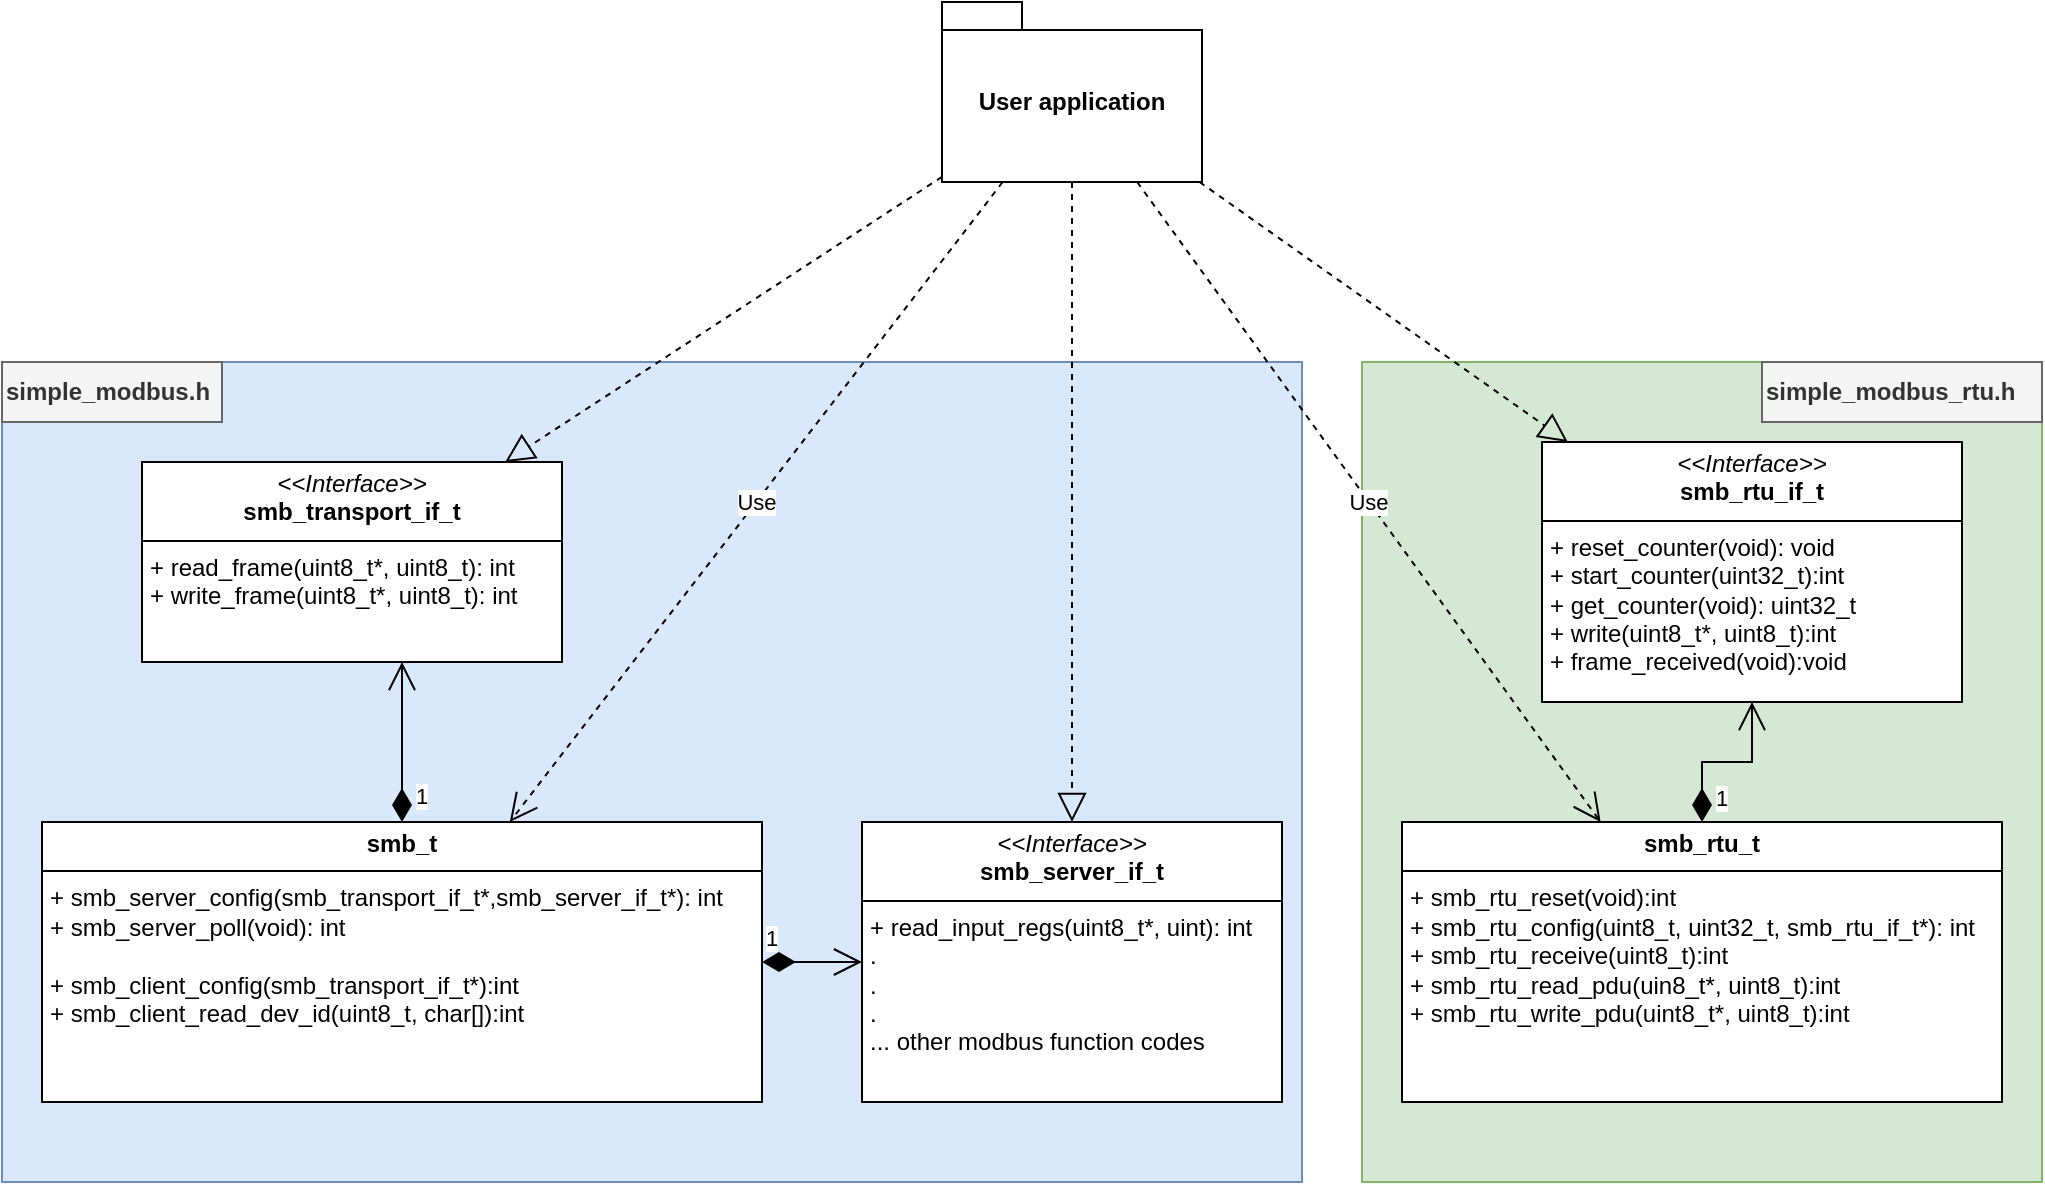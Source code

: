 <mxfile version="24.7.5" pages="2">
  <diagram id="Z8GHMqxU12bfNi5Fk7VF" name="Class Diagram">
    <mxGraphModel dx="1205" dy="1634" grid="1" gridSize="10" guides="1" tooltips="1" connect="1" arrows="1" fold="1" page="1" pageScale="1" pageWidth="1169" pageHeight="827" math="0" shadow="0">
      <root>
        <mxCell id="0" />
        <mxCell id="1" parent="0" />
        <mxCell id="7QBVO-Cr7bagE40dnvUB-24" value="" style="rounded=0;whiteSpace=wrap;html=1;fillColor=#d5e8d4;strokeColor=#82b366;" parent="1" vertex="1">
          <mxGeometry x="700" y="50" width="340" height="410" as="geometry" />
        </mxCell>
        <mxCell id="7QBVO-Cr7bagE40dnvUB-25" value="simple_modbus_rtu.h" style="text;html=1;align=left;verticalAlign=middle;whiteSpace=wrap;rounded=0;fillColor=#f5f5f5;fontColor=#333333;strokeColor=#666666;fontStyle=1" parent="1" vertex="1">
          <mxGeometry x="900" y="50" width="140" height="30" as="geometry" />
        </mxCell>
        <mxCell id="7QBVO-Cr7bagE40dnvUB-22" value="" style="rounded=0;whiteSpace=wrap;html=1;fillColor=#dae8fc;strokeColor=#6c8ebf;" parent="1" vertex="1">
          <mxGeometry x="20" y="50" width="650" height="410" as="geometry" />
        </mxCell>
        <mxCell id="7QBVO-Cr7bagE40dnvUB-1" value="&lt;p style=&quot;margin:0px;margin-top:4px;text-align:center;&quot;&gt;&lt;i&gt;&amp;lt;&amp;lt;Interface&amp;gt;&amp;gt;&lt;/i&gt;&lt;br&gt;&lt;b&gt;smb_transport_if_t&lt;/b&gt;&lt;/p&gt;&lt;hr size=&quot;1&quot; style=&quot;border-style:solid;&quot;&gt;&lt;p style=&quot;margin:0px;margin-left:4px;&quot;&gt;&lt;/p&gt;&lt;p style=&quot;margin:0px;margin-left:4px;&quot;&gt;+ read_frame(uint8_t*, uint8_t): int&lt;br&gt;+ write_frame(uint8_t*, uint8_t): int&lt;/p&gt;" style="verticalAlign=top;align=left;overflow=fill;html=1;whiteSpace=wrap;" parent="1" vertex="1">
          <mxGeometry x="90" y="100" width="210" height="100" as="geometry" />
        </mxCell>
        <mxCell id="7QBVO-Cr7bagE40dnvUB-2" value="&lt;p style=&quot;margin:0px;margin-top:4px;text-align:center;&quot;&gt;&lt;i&gt;&amp;lt;&amp;lt;Interface&amp;gt;&amp;gt;&lt;/i&gt;&lt;br&gt;&lt;b&gt;smb_rtu_if_t&lt;/b&gt;&lt;/p&gt;&lt;hr size=&quot;1&quot; style=&quot;border-style:solid;&quot;&gt;&lt;p style=&quot;margin:0px;margin-left:4px;&quot;&gt;&lt;/p&gt;&lt;p style=&quot;margin:0px;margin-left:4px;&quot;&gt;+ reset_counter(void): void&lt;/p&gt;&lt;p style=&quot;margin:0px;margin-left:4px;&quot;&gt;+ start_counter(uint32_t):int&lt;/p&gt;&lt;p style=&quot;margin:0px;margin-left:4px;&quot;&gt;+ get_counter(void): uint32_t&lt;/p&gt;&lt;p style=&quot;margin:0px;margin-left:4px;&quot;&gt;+ write(uint8_t*, uint8_t):int&lt;/p&gt;&lt;p style=&quot;margin:0px;margin-left:4px;&quot;&gt;+ frame_received(void):void&lt;/p&gt;" style="verticalAlign=top;align=left;overflow=fill;html=1;whiteSpace=wrap;" parent="1" vertex="1">
          <mxGeometry x="790" y="90" width="210" height="130" as="geometry" />
        </mxCell>
        <mxCell id="7QBVO-Cr7bagE40dnvUB-3" value="&lt;p style=&quot;margin:0px;margin-top:4px;text-align:center;&quot;&gt;&lt;i&gt;&amp;lt;&amp;lt;Interface&amp;gt;&amp;gt;&lt;/i&gt;&lt;br&gt;&lt;b&gt;smb_server_if_t&lt;/b&gt;&lt;/p&gt;&lt;hr size=&quot;1&quot; style=&quot;border-style:solid;&quot;&gt;&lt;p style=&quot;margin:0px;margin-left:4px;&quot;&gt;&lt;/p&gt;&lt;p style=&quot;margin:0px;margin-left:4px;&quot;&gt;+ read_input_regs(uint8_t*, uint): int&lt;/p&gt;&lt;p style=&quot;margin:0px;margin-left:4px;&quot;&gt;.&lt;/p&gt;&lt;p style=&quot;margin:0px;margin-left:4px;&quot;&gt;.&lt;/p&gt;&lt;p style=&quot;margin:0px;margin-left:4px;&quot;&gt;.&lt;/p&gt;&lt;p style=&quot;margin:0px;margin-left:4px;&quot;&gt;... other modbus function codes&lt;/p&gt;" style="verticalAlign=top;align=left;overflow=fill;html=1;whiteSpace=wrap;" parent="1" vertex="1">
          <mxGeometry x="450" y="280" width="210" height="140" as="geometry" />
        </mxCell>
        <mxCell id="7QBVO-Cr7bagE40dnvUB-4" value="User application" style="shape=folder;fontStyle=1;spacingTop=10;tabWidth=40;tabHeight=14;tabPosition=left;html=1;whiteSpace=wrap;" parent="1" vertex="1">
          <mxGeometry x="490" y="-130" width="130" height="90" as="geometry" />
        </mxCell>
        <mxCell id="7QBVO-Cr7bagE40dnvUB-5" value="" style="endArrow=block;dashed=1;endFill=0;endSize=12;html=1;rounded=0;" parent="1" source="7QBVO-Cr7bagE40dnvUB-4" target="7QBVO-Cr7bagE40dnvUB-1" edge="1">
          <mxGeometry width="160" relative="1" as="geometry">
            <mxPoint x="310" y="240" as="sourcePoint" />
            <mxPoint x="470" y="240" as="targetPoint" />
          </mxGeometry>
        </mxCell>
        <mxCell id="7QBVO-Cr7bagE40dnvUB-6" value="" style="endArrow=block;dashed=1;endFill=0;endSize=12;html=1;rounded=0;" parent="1" source="7QBVO-Cr7bagE40dnvUB-4" target="7QBVO-Cr7bagE40dnvUB-3" edge="1">
          <mxGeometry width="160" relative="1" as="geometry">
            <mxPoint x="480" y="197" as="sourcePoint" />
            <mxPoint x="273" y="330" as="targetPoint" />
          </mxGeometry>
        </mxCell>
        <mxCell id="7QBVO-Cr7bagE40dnvUB-7" value="" style="endArrow=block;dashed=1;endFill=0;endSize=12;html=1;rounded=0;" parent="1" source="7QBVO-Cr7bagE40dnvUB-4" target="7QBVO-Cr7bagE40dnvUB-2" edge="1">
          <mxGeometry width="160" relative="1" as="geometry">
            <mxPoint x="547" y="200" as="sourcePoint" />
            <mxPoint x="553" y="330" as="targetPoint" />
          </mxGeometry>
        </mxCell>
        <mxCell id="7QBVO-Cr7bagE40dnvUB-8" value="&lt;p style=&quot;margin:0px;margin-top:4px;text-align:center;&quot;&gt;&lt;b&gt;smb_t&lt;/b&gt;&lt;/p&gt;&lt;hr size=&quot;1&quot; style=&quot;border-style:solid;&quot;&gt;&lt;p style=&quot;margin:0px;margin-left:4px;&quot;&gt;&lt;/p&gt;&lt;p style=&quot;margin:0px;margin-left:4px;&quot;&gt;+ smb_server_config(&lt;span style=&quot;background-color: initial;&quot;&gt;smb_transport_if_t*,&lt;/span&gt;&lt;span style=&quot;background-color: initial;&quot;&gt;smb_server_if_t*): int&lt;/span&gt;&lt;/p&gt;&lt;p style=&quot;margin:0px;margin-left:4px;&quot;&gt;+ smb_server_poll(void): int&lt;/p&gt;&lt;p style=&quot;margin:0px;margin-left:4px;&quot;&gt;&lt;br&gt;&lt;/p&gt;&lt;p style=&quot;margin:0px;margin-left:4px;&quot;&gt;+ smb_client_config(smb_transport_if_t*):int&lt;/p&gt;&lt;p style=&quot;margin:0px;margin-left:4px;&quot;&gt;&lt;span style=&quot;background-color: initial;&quot;&gt;+ smb_client_read_dev_id(uint8_t, char[]):int&lt;/span&gt;&lt;/p&gt;" style="verticalAlign=top;align=left;overflow=fill;html=1;whiteSpace=wrap;" parent="1" vertex="1">
          <mxGeometry x="40" y="280" width="360" height="140" as="geometry" />
        </mxCell>
        <mxCell id="7QBVO-Cr7bagE40dnvUB-12" value="1" style="endArrow=open;html=1;endSize=12;startArrow=diamondThin;startSize=14;startFill=1;edgeStyle=orthogonalEdgeStyle;align=left;verticalAlign=bottom;rounded=0;" parent="1" source="7QBVO-Cr7bagE40dnvUB-8" target="7QBVO-Cr7bagE40dnvUB-1" edge="1">
          <mxGeometry x="-0.882" y="-5" relative="1" as="geometry">
            <mxPoint x="140" y="360" as="sourcePoint" />
            <mxPoint x="300" y="360" as="targetPoint" />
            <Array as="points">
              <mxPoint x="140" y="290" />
              <mxPoint x="140" y="290" />
            </Array>
            <mxPoint as="offset" />
          </mxGeometry>
        </mxCell>
        <mxCell id="7QBVO-Cr7bagE40dnvUB-13" value="1" style="endArrow=open;html=1;endSize=12;startArrow=diamondThin;startSize=14;startFill=1;edgeStyle=orthogonalEdgeStyle;align=left;verticalAlign=bottom;rounded=0;" parent="1" source="7QBVO-Cr7bagE40dnvUB-8" target="7QBVO-Cr7bagE40dnvUB-3" edge="1">
          <mxGeometry x="-1" y="3" relative="1" as="geometry">
            <mxPoint x="270" y="430" as="sourcePoint" />
            <mxPoint x="430" y="430" as="targetPoint" />
            <Array as="points">
              <mxPoint x="350" y="325" />
              <mxPoint x="350" y="325" />
            </Array>
          </mxGeometry>
        </mxCell>
        <mxCell id="7QBVO-Cr7bagE40dnvUB-16" value="Use" style="endArrow=open;endSize=12;dashed=1;html=1;rounded=0;" parent="1" source="7QBVO-Cr7bagE40dnvUB-4" target="7QBVO-Cr7bagE40dnvUB-8" edge="1">
          <mxGeometry width="160" relative="1" as="geometry">
            <mxPoint x="340" y="230" as="sourcePoint" />
            <mxPoint x="500" y="230" as="targetPoint" />
            <Array as="points" />
          </mxGeometry>
        </mxCell>
        <mxCell id="7QBVO-Cr7bagE40dnvUB-18" value="&lt;p style=&quot;margin:0px;margin-top:4px;text-align:center;&quot;&gt;&lt;b&gt;smb_rtu_t&lt;/b&gt;&lt;/p&gt;&lt;hr size=&quot;1&quot; style=&quot;border-style:solid;&quot;&gt;&lt;p style=&quot;margin:0px;margin-left:4px;&quot;&gt;&lt;/p&gt;&lt;p style=&quot;margin:0px;margin-left:4px;&quot;&gt;+ smb_rtu_reset(void):int&lt;/p&gt;&lt;p style=&quot;margin:0px;margin-left:4px;&quot;&gt;+ smb_rtu_config(uint8_t, uint32_t, smb_rtu_if_t*): int&lt;/p&gt;&lt;p style=&quot;margin:0px;margin-left:4px;&quot;&gt;+ smb_rtu_receive(uint8_t):int&lt;/p&gt;&lt;p style=&quot;margin:0px;margin-left:4px;&quot;&gt;+ smb_rtu_read_pdu(uin8_t*, uint8_t):int&lt;/p&gt;&lt;p style=&quot;margin:0px;margin-left:4px;&quot;&gt;+ smb_rtu_write_pdu(uint8_t*, uint8_t):int&lt;/p&gt;" style="verticalAlign=top;align=left;overflow=fill;html=1;whiteSpace=wrap;" parent="1" vertex="1">
          <mxGeometry x="720" y="280" width="300" height="140" as="geometry" />
        </mxCell>
        <mxCell id="7QBVO-Cr7bagE40dnvUB-19" value="Use" style="endArrow=open;endSize=12;dashed=1;html=1;rounded=0;" parent="1" source="7QBVO-Cr7bagE40dnvUB-4" target="7QBVO-Cr7bagE40dnvUB-18" edge="1">
          <mxGeometry width="160" relative="1" as="geometry">
            <mxPoint x="900" y="370" as="sourcePoint" />
            <mxPoint x="1060" y="370" as="targetPoint" />
            <Array as="points" />
          </mxGeometry>
        </mxCell>
        <mxCell id="7QBVO-Cr7bagE40dnvUB-20" value="1" style="endArrow=open;html=1;endSize=12;startArrow=diamondThin;startSize=14;startFill=1;edgeStyle=orthogonalEdgeStyle;align=left;verticalAlign=bottom;rounded=0;" parent="1" source="7QBVO-Cr7bagE40dnvUB-18" target="7QBVO-Cr7bagE40dnvUB-2" edge="1">
          <mxGeometry x="-0.924" y="-5" relative="1" as="geometry">
            <mxPoint x="910" y="380" as="sourcePoint" />
            <mxPoint x="1070" y="380" as="targetPoint" />
            <mxPoint as="offset" />
          </mxGeometry>
        </mxCell>
        <mxCell id="7QBVO-Cr7bagE40dnvUB-23" value="simple_modbus.h" style="text;html=1;align=left;verticalAlign=middle;whiteSpace=wrap;rounded=0;fillColor=#f5f5f5;fontColor=#333333;strokeColor=#666666;fontStyle=1" parent="1" vertex="1">
          <mxGeometry x="20" y="50" width="110" height="30" as="geometry" />
        </mxCell>
      </root>
    </mxGraphModel>
  </diagram>
  <diagram id="_LPZGOq41rbuTyTw2BvL" name="Sequence Diagram">
    <mxGraphModel dx="1434" dy="836" grid="1" gridSize="10" guides="1" tooltips="1" connect="1" arrows="1" fold="1" page="1" pageScale="1" pageWidth="1169" pageHeight="827" math="0" shadow="0">
      <root>
        <mxCell id="0" />
        <mxCell id="1" parent="0" />
      </root>
    </mxGraphModel>
  </diagram>
</mxfile>
